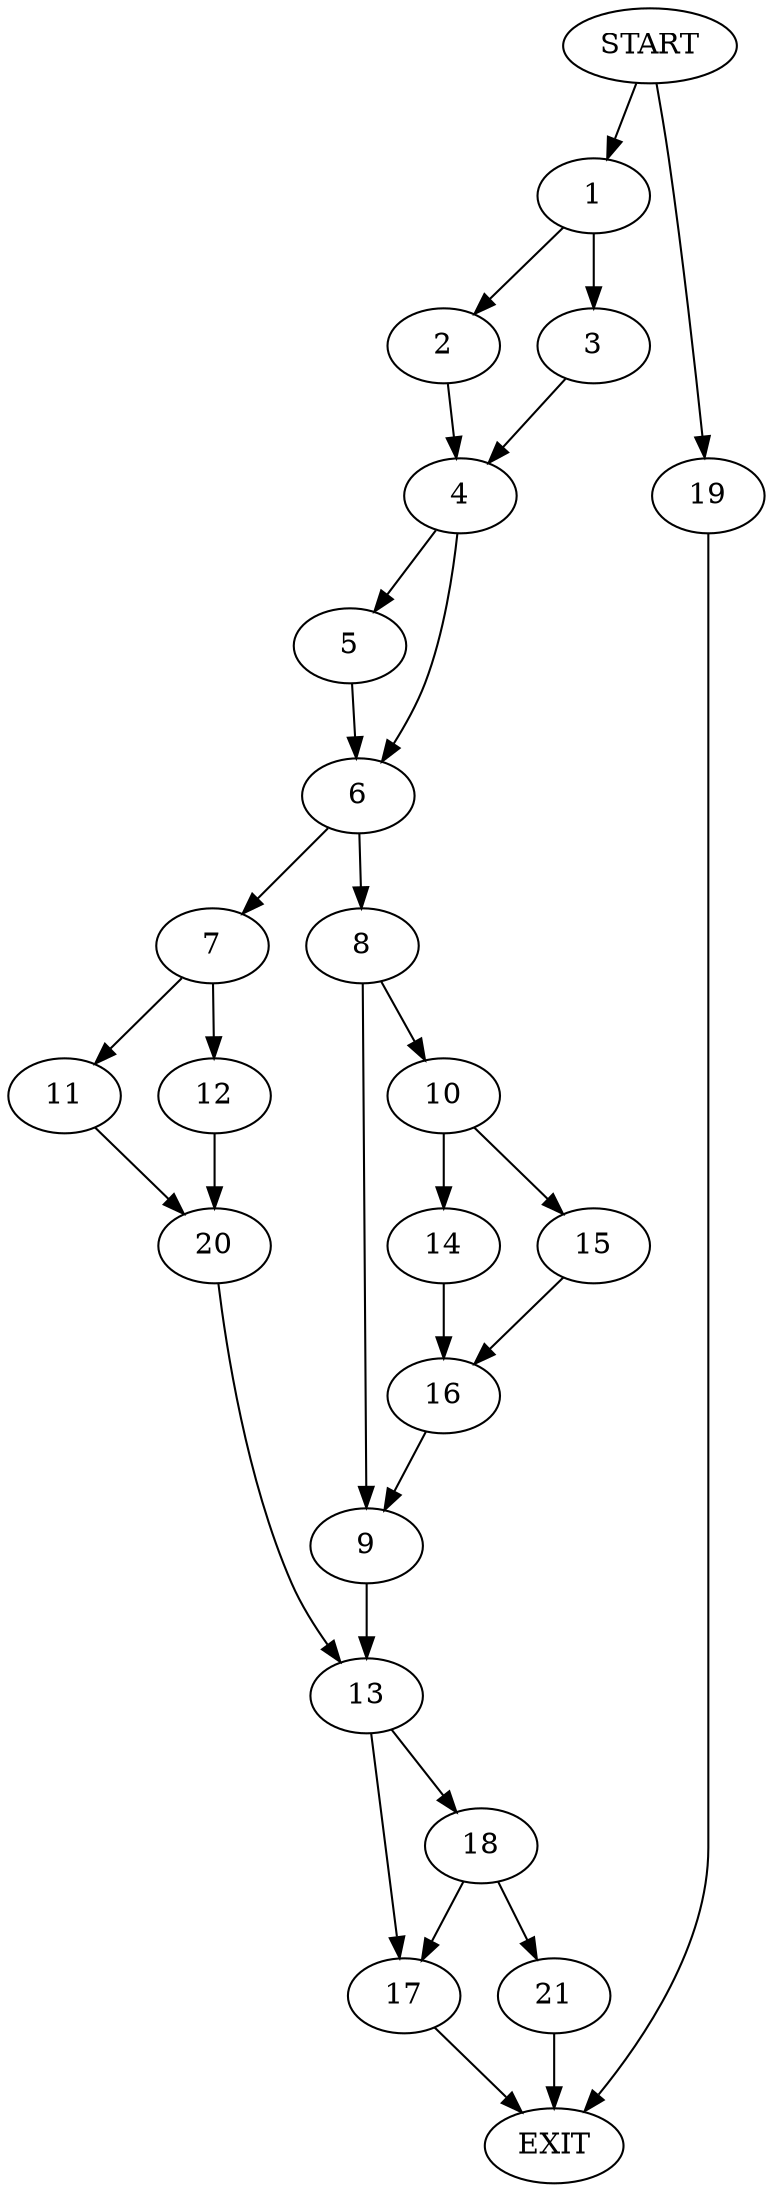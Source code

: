 digraph {
0 [label="START"]
22 [label="EXIT"]
0 -> 1
1 -> 2
1 -> 3
2 -> 4
3 -> 4
4 -> 5
4 -> 6
5 -> 6
6 -> 7
6 -> 8
8 -> 9
8 -> 10
7 -> 11
7 -> 12
9 -> 13
10 -> 14
10 -> 15
14 -> 16
15 -> 16
16 -> 9
13 -> 17
13 -> 18
0 -> 19
19 -> 22
11 -> 20
12 -> 20
20 -> 13
18 -> 17
18 -> 21
17 -> 22
21 -> 22
}

